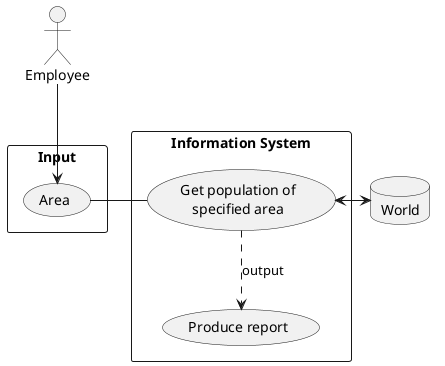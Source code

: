 @startuml

actor A1 as "Employee"

database World

rectangle "Input" {
usecase region as "Area"

A1 --> region
}

rectangle "Information System" {

    usecase UC8 as "Get population of
    specified area"

    usecase UC8a as "Produce report"

    region - UC8
    UC8 ..> UC8a : output
    UC8 <-> World
}

@enduml